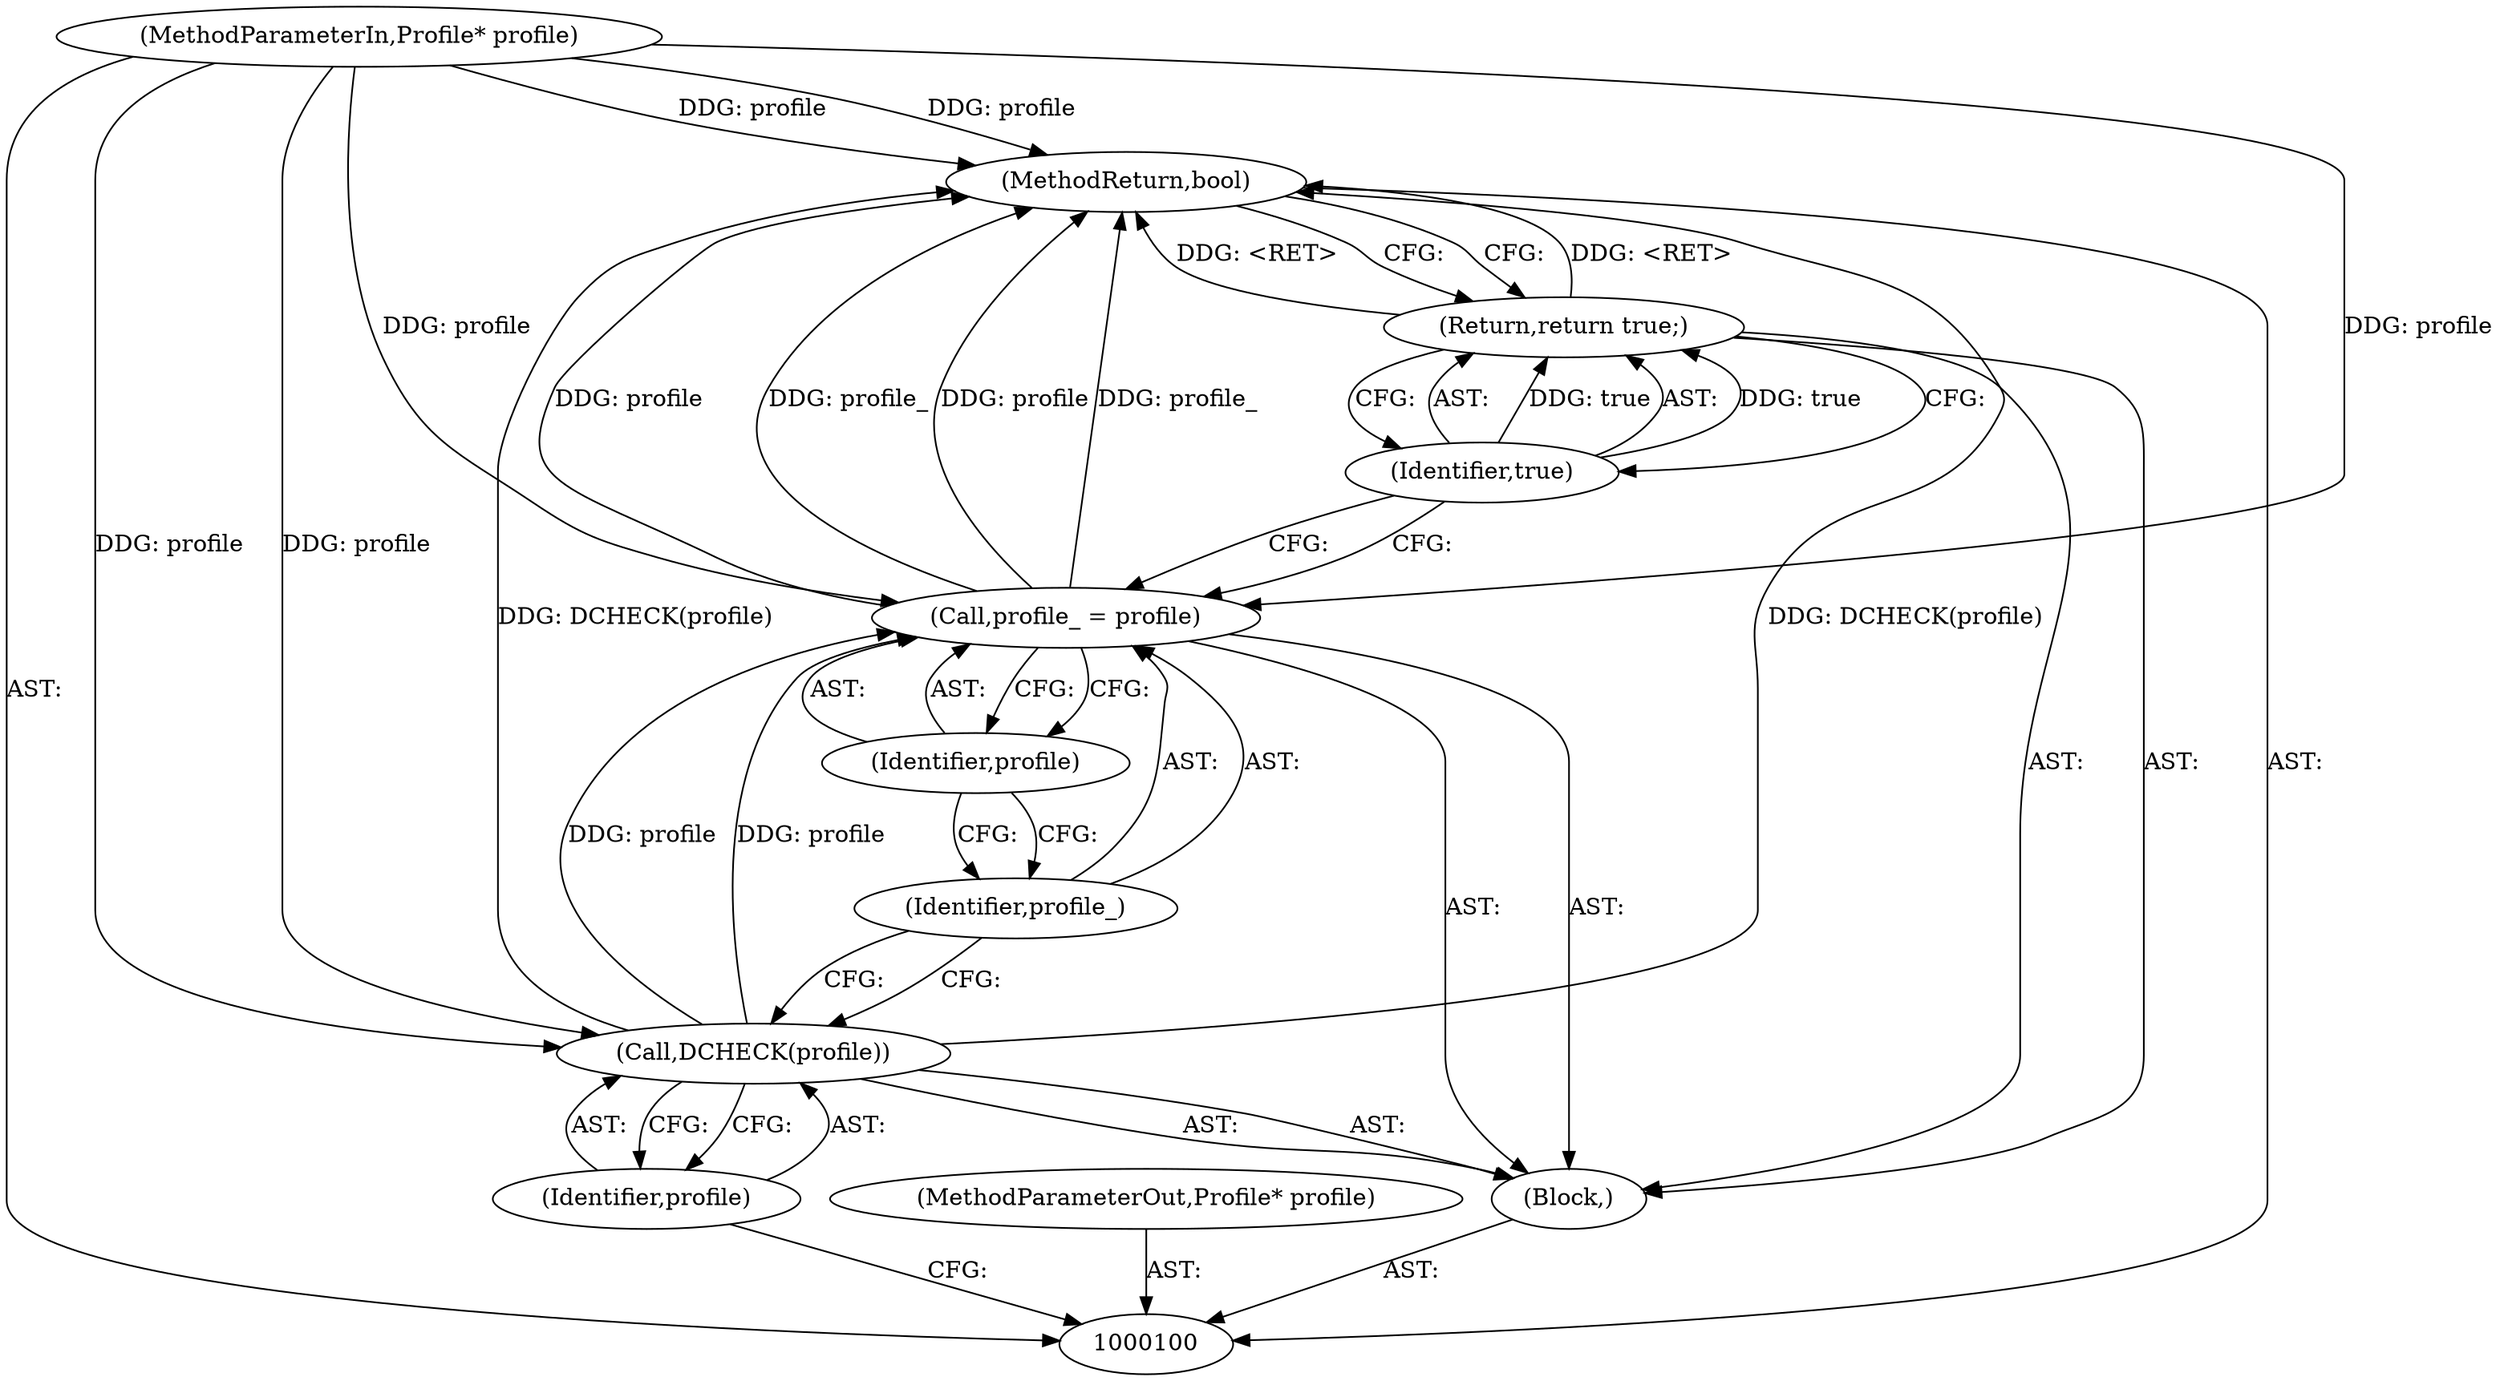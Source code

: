 digraph "1_Chrome_76a3314ac3b711e01fae3b76a5d85f0eddeeec0b" {
"1000110" [label="(MethodReturn,bool)"];
"1000101" [label="(MethodParameterIn,Profile* profile)"];
"1000125" [label="(MethodParameterOut,Profile* profile)"];
"1000102" [label="(Block,)"];
"1000103" [label="(Call,DCHECK(profile))"];
"1000104" [label="(Identifier,profile)"];
"1000107" [label="(Identifier,profile)"];
"1000105" [label="(Call,profile_ = profile)"];
"1000106" [label="(Identifier,profile_)"];
"1000109" [label="(Identifier,true)"];
"1000108" [label="(Return,return true;)"];
"1000110" -> "1000100"  [label="AST: "];
"1000110" -> "1000108"  [label="CFG: "];
"1000108" -> "1000110"  [label="DDG: <RET>"];
"1000105" -> "1000110"  [label="DDG: profile"];
"1000105" -> "1000110"  [label="DDG: profile_"];
"1000103" -> "1000110"  [label="DDG: DCHECK(profile)"];
"1000101" -> "1000110"  [label="DDG: profile"];
"1000101" -> "1000100"  [label="AST: "];
"1000101" -> "1000110"  [label="DDG: profile"];
"1000101" -> "1000103"  [label="DDG: profile"];
"1000101" -> "1000105"  [label="DDG: profile"];
"1000125" -> "1000100"  [label="AST: "];
"1000102" -> "1000100"  [label="AST: "];
"1000103" -> "1000102"  [label="AST: "];
"1000105" -> "1000102"  [label="AST: "];
"1000108" -> "1000102"  [label="AST: "];
"1000103" -> "1000102"  [label="AST: "];
"1000103" -> "1000104"  [label="CFG: "];
"1000104" -> "1000103"  [label="AST: "];
"1000106" -> "1000103"  [label="CFG: "];
"1000103" -> "1000110"  [label="DDG: DCHECK(profile)"];
"1000101" -> "1000103"  [label="DDG: profile"];
"1000103" -> "1000105"  [label="DDG: profile"];
"1000104" -> "1000103"  [label="AST: "];
"1000104" -> "1000100"  [label="CFG: "];
"1000103" -> "1000104"  [label="CFG: "];
"1000107" -> "1000105"  [label="AST: "];
"1000107" -> "1000106"  [label="CFG: "];
"1000105" -> "1000107"  [label="CFG: "];
"1000105" -> "1000102"  [label="AST: "];
"1000105" -> "1000107"  [label="CFG: "];
"1000106" -> "1000105"  [label="AST: "];
"1000107" -> "1000105"  [label="AST: "];
"1000109" -> "1000105"  [label="CFG: "];
"1000105" -> "1000110"  [label="DDG: profile"];
"1000105" -> "1000110"  [label="DDG: profile_"];
"1000103" -> "1000105"  [label="DDG: profile"];
"1000101" -> "1000105"  [label="DDG: profile"];
"1000106" -> "1000105"  [label="AST: "];
"1000106" -> "1000103"  [label="CFG: "];
"1000107" -> "1000106"  [label="CFG: "];
"1000109" -> "1000108"  [label="AST: "];
"1000109" -> "1000105"  [label="CFG: "];
"1000108" -> "1000109"  [label="CFG: "];
"1000109" -> "1000108"  [label="DDG: true"];
"1000108" -> "1000102"  [label="AST: "];
"1000108" -> "1000109"  [label="CFG: "];
"1000109" -> "1000108"  [label="AST: "];
"1000110" -> "1000108"  [label="CFG: "];
"1000108" -> "1000110"  [label="DDG: <RET>"];
"1000109" -> "1000108"  [label="DDG: true"];
}
